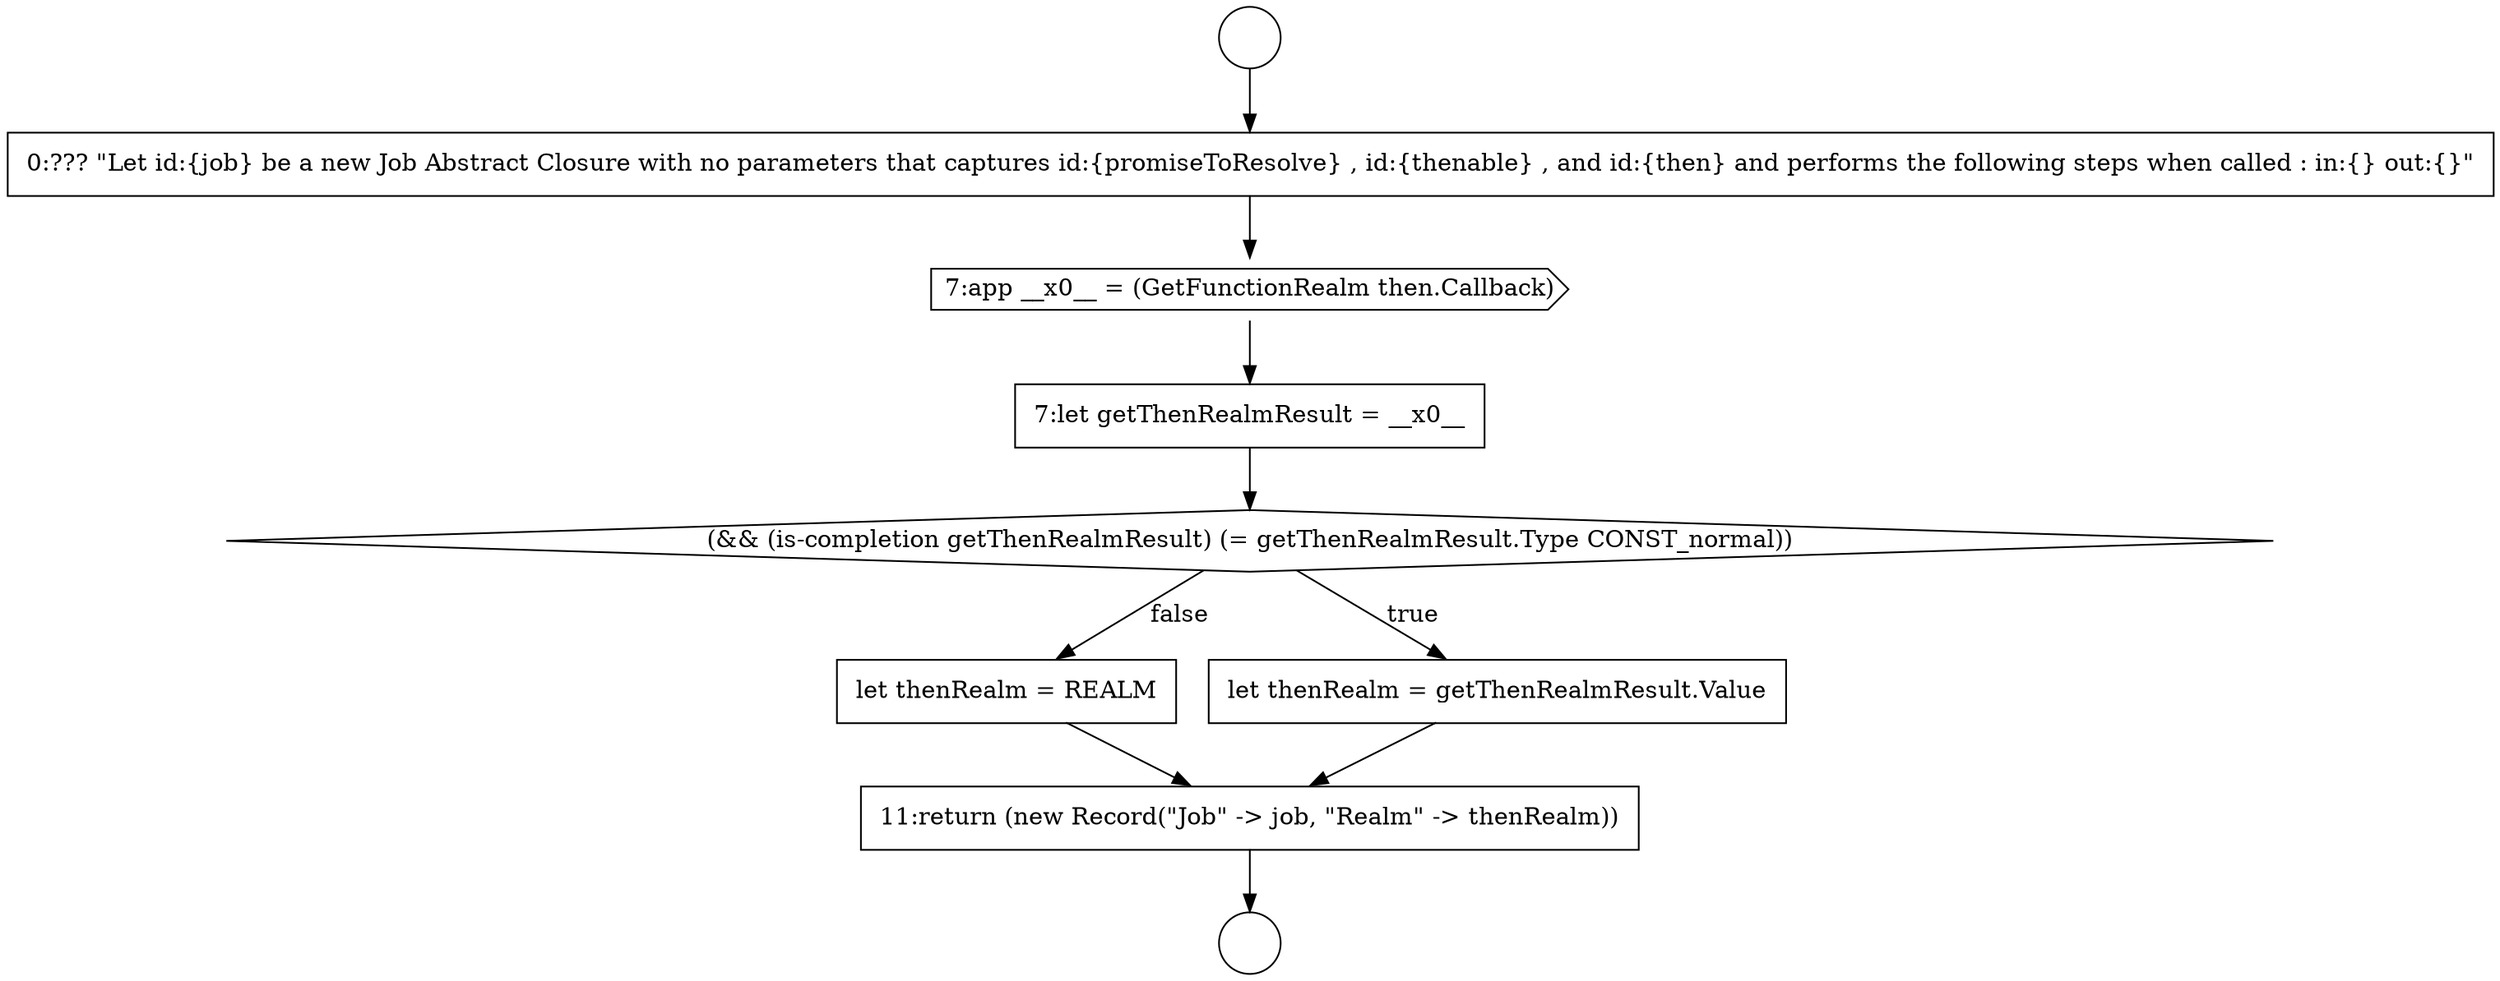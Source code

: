 digraph {
  node18610 [shape=none, margin=0, label=<<font color="black">
    <table border="0" cellborder="1" cellspacing="0" cellpadding="10">
      <tr><td align="left">11:return (new Record(&quot;Job&quot; -&gt; job, &quot;Realm&quot; -&gt; thenRealm))</td></tr>
    </table>
  </font>> color="black" fillcolor="white" style=filled]
  node18603 [shape=circle label=" " color="black" fillcolor="white" style=filled]
  node18609 [shape=none, margin=0, label=<<font color="black">
    <table border="0" cellborder="1" cellspacing="0" cellpadding="10">
      <tr><td align="left">let thenRealm = REALM</td></tr>
    </table>
  </font>> color="black" fillcolor="white" style=filled]
  node18608 [shape=none, margin=0, label=<<font color="black">
    <table border="0" cellborder="1" cellspacing="0" cellpadding="10">
      <tr><td align="left">let thenRealm = getThenRealmResult.Value</td></tr>
    </table>
  </font>> color="black" fillcolor="white" style=filled]
  node18602 [shape=circle label=" " color="black" fillcolor="white" style=filled]
  node18605 [shape=cds, label=<<font color="black">7:app __x0__ = (GetFunctionRealm then.Callback)</font>> color="black" fillcolor="white" style=filled]
  node18606 [shape=none, margin=0, label=<<font color="black">
    <table border="0" cellborder="1" cellspacing="0" cellpadding="10">
      <tr><td align="left">7:let getThenRealmResult = __x0__</td></tr>
    </table>
  </font>> color="black" fillcolor="white" style=filled]
  node18604 [shape=none, margin=0, label=<<font color="black">
    <table border="0" cellborder="1" cellspacing="0" cellpadding="10">
      <tr><td align="left">0:??? &quot;Let id:{job} be a new Job Abstract Closure with no parameters that captures id:{promiseToResolve} , id:{thenable} , and id:{then} and performs the following steps when called : in:{} out:{}&quot;</td></tr>
    </table>
  </font>> color="black" fillcolor="white" style=filled]
  node18607 [shape=diamond, label=<<font color="black">(&amp;&amp; (is-completion getThenRealmResult) (= getThenRealmResult.Type CONST_normal))</font>> color="black" fillcolor="white" style=filled]
  node18607 -> node18608 [label=<<font color="black">true</font>> color="black"]
  node18607 -> node18609 [label=<<font color="black">false</font>> color="black"]
  node18609 -> node18610 [ color="black"]
  node18606 -> node18607 [ color="black"]
  node18610 -> node18603 [ color="black"]
  node18608 -> node18610 [ color="black"]
  node18604 -> node18605 [ color="black"]
  node18602 -> node18604 [ color="black"]
  node18605 -> node18606 [ color="black"]
}

